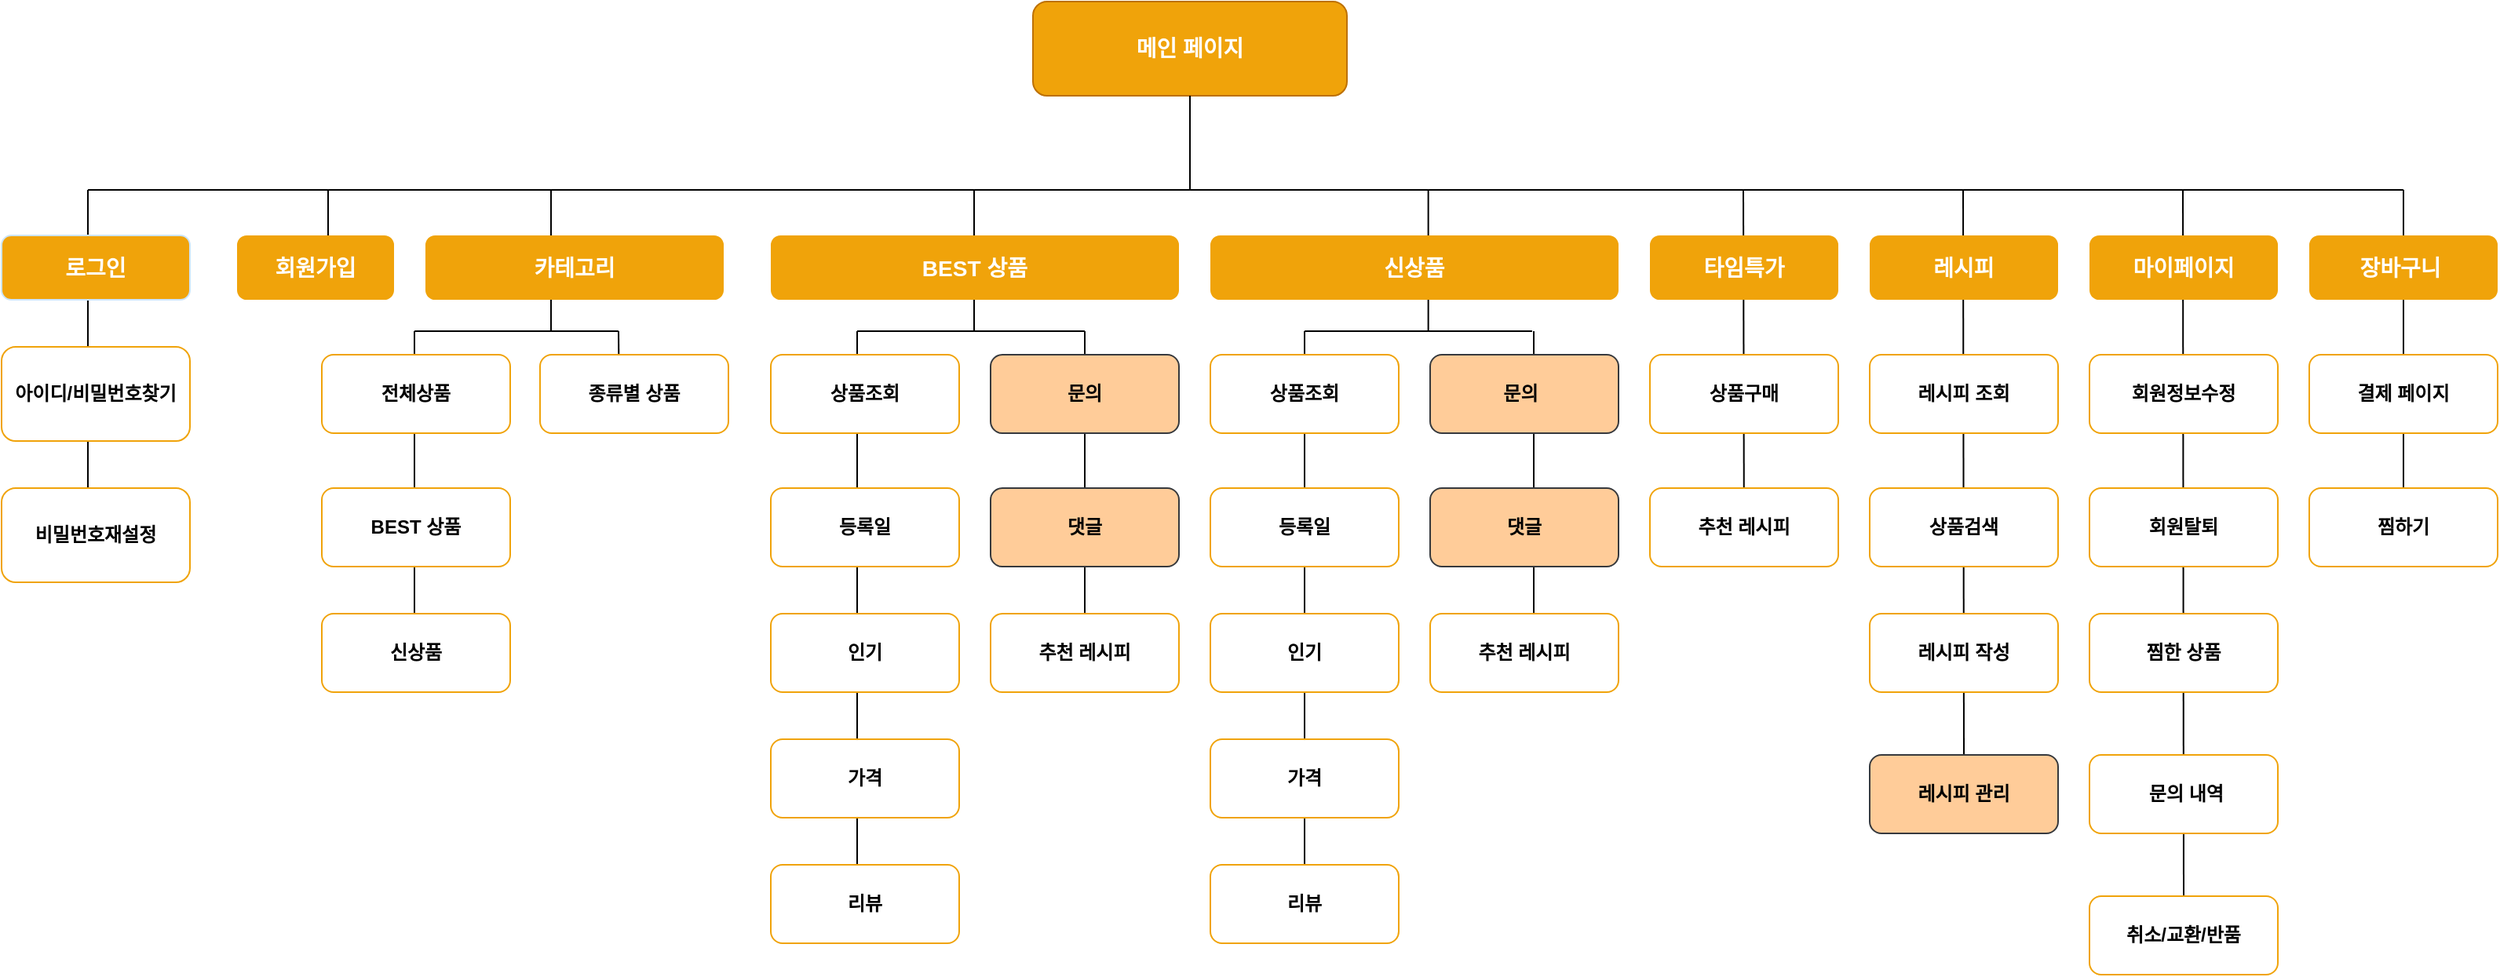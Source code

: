 <mxfile version="23.1.5" type="github">
  <diagram id="prtHgNgQTEPvFCAcTncT" name="Page-1">
    <mxGraphModel dx="1707" dy="746" grid="1" gridSize="10" guides="1" tooltips="1" connect="1" arrows="1" fold="1" page="1" pageScale="1" pageWidth="1654" pageHeight="2336" math="0" shadow="0">
      <root>
        <mxCell id="0" />
        <mxCell id="1" parent="0" />
        <mxCell id="E1q4cWO9czZsZP-2fBdB-1" value="&lt;h3&gt;&lt;font color=&quot;#ffffff&quot; style=&quot;font-size: 14px;&quot;&gt;메인 페이지&lt;/font&gt;&lt;/h3&gt;" style="rounded=1;whiteSpace=wrap;html=1;fillColor=#F0A30A;strokeColor=#BD7000;fontColor=#000000;" parent="1" vertex="1">
          <mxGeometry x="727" y="80" width="200" height="60" as="geometry" />
        </mxCell>
        <mxCell id="E1q4cWO9czZsZP-2fBdB-7" value="" style="endArrow=none;html=1;rounded=0;" parent="1" edge="1">
          <mxGeometry width="50" height="50" relative="1" as="geometry">
            <mxPoint x="125" y="200" as="sourcePoint" />
            <mxPoint x="1600" y="200" as="targetPoint" />
          </mxGeometry>
        </mxCell>
        <mxCell id="E1q4cWO9czZsZP-2fBdB-9" value="" style="endArrow=none;html=1;rounded=0;" parent="1" edge="1">
          <mxGeometry width="50" height="50" relative="1" as="geometry">
            <mxPoint x="827" y="200" as="sourcePoint" />
            <mxPoint x="827" y="140" as="targetPoint" />
          </mxGeometry>
        </mxCell>
        <mxCell id="E1q4cWO9czZsZP-2fBdB-10" value="" style="endArrow=none;html=1;rounded=0;" parent="1" edge="1">
          <mxGeometry width="50" height="50" relative="1" as="geometry">
            <mxPoint x="125" y="440" as="sourcePoint" />
            <mxPoint x="125" y="200" as="targetPoint" />
          </mxGeometry>
        </mxCell>
        <mxCell id="E1q4cWO9czZsZP-2fBdB-11" value="" style="endArrow=none;html=1;rounded=0;" parent="1" edge="1">
          <mxGeometry width="50" height="50" relative="1" as="geometry">
            <mxPoint x="278" y="260" as="sourcePoint" />
            <mxPoint x="278" y="200" as="targetPoint" />
          </mxGeometry>
        </mxCell>
        <mxCell id="E1q4cWO9czZsZP-2fBdB-19" value="&lt;h3&gt;&lt;font color=&quot;#ffffff&quot; style=&quot;font-size: 14px;&quot;&gt;로그인&lt;/font&gt;&lt;/h3&gt;" style="rounded=1;whiteSpace=wrap;html=1;fillColor=#F0A30A;strokeColor=#CCE5FF;" parent="1" vertex="1">
          <mxGeometry x="70" y="229" width="120" height="41" as="geometry" />
        </mxCell>
        <mxCell id="E1q4cWO9czZsZP-2fBdB-20" value="&lt;h3&gt;&lt;font color=&quot;#ffffff&quot; style=&quot;font-size: 14px;&quot;&gt;회원가입&lt;/font&gt;&lt;/h3&gt;" style="rounded=1;whiteSpace=wrap;html=1;fillColor=#F0A30A;strokeColor=none;" parent="1" vertex="1">
          <mxGeometry x="220" y="229" width="100" height="41" as="geometry" />
        </mxCell>
        <mxCell id="E1q4cWO9czZsZP-2fBdB-34" value="" style="endArrow=none;html=1;rounded=0;exitX=0.5;exitY=1;exitDx=0;exitDy=0;" parent="1" source="E1q4cWO9czZsZP-2fBdB-120" edge="1">
          <mxGeometry width="50" height="50" relative="1" as="geometry">
            <mxPoint x="1180" y="550" as="sourcePoint" />
            <mxPoint x="1179.5" y="200" as="targetPoint" />
          </mxGeometry>
        </mxCell>
        <mxCell id="E1q4cWO9czZsZP-2fBdB-36" value="" style="endArrow=none;html=1;rounded=0;" parent="1" edge="1">
          <mxGeometry width="50" height="50" relative="1" as="geometry">
            <mxPoint x="1320" y="560" as="sourcePoint" />
            <mxPoint x="1319.5" y="200" as="targetPoint" />
          </mxGeometry>
        </mxCell>
        <mxCell id="E1q4cWO9czZsZP-2fBdB-37" value="&lt;h3&gt;&lt;font color=&quot;#ffffff&quot;&gt;&lt;span style=&quot;font-size: 14px;&quot;&gt;레시피&lt;/span&gt;&lt;/font&gt;&lt;/h3&gt;" style="rounded=1;whiteSpace=wrap;html=1;fillColor=#F0A30A;strokeColor=none;" parent="1" vertex="1">
          <mxGeometry x="1260" y="229" width="120" height="41" as="geometry" />
        </mxCell>
        <mxCell id="E1q4cWO9czZsZP-2fBdB-38" value="&lt;font style=&quot;font-size: 12px;&quot;&gt;&lt;b&gt;아이디/비밀번호찾기&lt;/b&gt;&lt;/font&gt;" style="rounded=1;whiteSpace=wrap;html=1;strokeColor=#F0A30A;" parent="1" vertex="1">
          <mxGeometry x="70" y="300" width="120" height="60" as="geometry" />
        </mxCell>
        <mxCell id="E1q4cWO9czZsZP-2fBdB-39" value="&lt;b&gt;비밀번호재설정&lt;/b&gt;" style="rounded=1;whiteSpace=wrap;html=1;strokeColor=#F0A30A;" parent="1" vertex="1">
          <mxGeometry x="70" y="390" width="120" height="60" as="geometry" />
        </mxCell>
        <mxCell id="E1q4cWO9czZsZP-2fBdB-40" value="" style="endArrow=none;html=1;rounded=0;" parent="1" edge="1">
          <mxGeometry width="50" height="50" relative="1" as="geometry">
            <mxPoint x="1460" y="650" as="sourcePoint" />
            <mxPoint x="1459.5" y="200" as="targetPoint" />
          </mxGeometry>
        </mxCell>
        <mxCell id="E1q4cWO9czZsZP-2fBdB-43" value="" style="endArrow=none;html=1;rounded=0;" parent="1" edge="1">
          <mxGeometry width="50" height="50" relative="1" as="geometry">
            <mxPoint x="420" y="290" as="sourcePoint" />
            <mxPoint x="420" y="200" as="targetPoint" />
          </mxGeometry>
        </mxCell>
        <mxCell id="E1q4cWO9czZsZP-2fBdB-44" value="&lt;h3&gt;&lt;span style=&quot;font-size: 14px;&quot;&gt;&lt;font color=&quot;#ffffff&quot;&gt;카테고리&lt;/font&gt;&lt;/span&gt;&lt;/h3&gt;" style="rounded=1;whiteSpace=wrap;html=1;fillColor=#F0A30A;strokeColor=none;" parent="1" vertex="1">
          <mxGeometry x="340" y="229" width="190" height="41" as="geometry" />
        </mxCell>
        <mxCell id="E1q4cWO9czZsZP-2fBdB-46" value="" style="endArrow=none;html=1;rounded=0;" parent="1" edge="1">
          <mxGeometry width="50" height="50" relative="1" as="geometry">
            <mxPoint x="333" y="290" as="sourcePoint" />
            <mxPoint x="463" y="290" as="targetPoint" />
          </mxGeometry>
        </mxCell>
        <mxCell id="E1q4cWO9czZsZP-2fBdB-48" value="" style="endArrow=none;html=1;rounded=0;exitX=0.422;exitY=0.972;exitDx=0;exitDy=0;exitPerimeter=0;" parent="1" edge="1">
          <mxGeometry width="50" height="50" relative="1" as="geometry">
            <mxPoint x="463.64" y="353.6" as="sourcePoint" />
            <mxPoint x="463" y="290" as="targetPoint" />
          </mxGeometry>
        </mxCell>
        <mxCell id="E1q4cWO9czZsZP-2fBdB-49" value="&lt;b&gt;종류별 상품&lt;/b&gt;" style="rounded=1;whiteSpace=wrap;html=1;strokeColor=#F0A30A;" parent="1" vertex="1">
          <mxGeometry x="413" y="305" width="120" height="50" as="geometry" />
        </mxCell>
        <mxCell id="E1q4cWO9czZsZP-2fBdB-57" value="" style="endArrow=none;html=1;rounded=0;exitX=0.5;exitY=1;exitDx=0;exitDy=0;" parent="1" source="E1q4cWO9czZsZP-2fBdB-83" edge="1">
          <mxGeometry width="50" height="50" relative="1" as="geometry">
            <mxPoint x="760" y="630" as="sourcePoint" />
            <mxPoint x="760" y="290" as="targetPoint" />
            <Array as="points" />
          </mxGeometry>
        </mxCell>
        <mxCell id="E1q4cWO9czZsZP-2fBdB-60" value="" style="endArrow=none;html=1;rounded=0;exitX=0.5;exitY=1;exitDx=0;exitDy=0;" parent="1" edge="1">
          <mxGeometry width="50" height="50" relative="1" as="geometry">
            <mxPoint x="333" y="520" as="sourcePoint" />
            <mxPoint x="333" y="290" as="targetPoint" />
          </mxGeometry>
        </mxCell>
        <mxCell id="E1q4cWO9czZsZP-2fBdB-61" value="&lt;b&gt;전체상품&lt;/b&gt;" style="rounded=1;whiteSpace=wrap;html=1;strokeColor=#F0A30A;" parent="1" vertex="1">
          <mxGeometry x="274" y="305" width="120" height="50" as="geometry" />
        </mxCell>
        <mxCell id="E1q4cWO9czZsZP-2fBdB-62" value="&lt;b&gt;BEST 상품&lt;/b&gt;" style="rounded=1;whiteSpace=wrap;html=1;strokeColor=#F0A30A;" parent="1" vertex="1">
          <mxGeometry x="274" y="390" width="120" height="50" as="geometry" />
        </mxCell>
        <mxCell id="E1q4cWO9czZsZP-2fBdB-63" value="&lt;b&gt;신상품&lt;/b&gt;" style="rounded=1;whiteSpace=wrap;html=1;strokeColor=#F0A30A;" parent="1" vertex="1">
          <mxGeometry x="274" y="470" width="120" height="50" as="geometry" />
        </mxCell>
        <mxCell id="E1q4cWO9czZsZP-2fBdB-70" value="" style="endArrow=none;html=1;rounded=0;" parent="1" edge="1">
          <mxGeometry width="50" height="50" relative="1" as="geometry">
            <mxPoint x="615" y="640" as="sourcePoint" />
            <mxPoint x="615" y="290" as="targetPoint" />
            <Array as="points" />
          </mxGeometry>
        </mxCell>
        <mxCell id="E1q4cWO9czZsZP-2fBdB-72" value="&lt;h3&gt;&lt;font color=&quot;#ffffff&quot;&gt;&lt;span style=&quot;font-size: 14px;&quot;&gt;마이페이지&lt;/span&gt;&lt;/font&gt;&lt;/h3&gt;" style="rounded=1;whiteSpace=wrap;html=1;fillColor=#F0A30A;strokeColor=none;" parent="1" vertex="1">
          <mxGeometry x="1400" y="229" width="120" height="41" as="geometry" />
        </mxCell>
        <mxCell id="E1q4cWO9czZsZP-2fBdB-74" value="&lt;b&gt;상품조회&lt;/b&gt;" style="rounded=1;whiteSpace=wrap;html=1;strokeColor=#F0A30A;" parent="1" vertex="1">
          <mxGeometry x="560" y="305" width="120" height="50" as="geometry" />
        </mxCell>
        <mxCell id="E1q4cWO9czZsZP-2fBdB-75" value="&lt;b&gt;등록일&lt;/b&gt;" style="rounded=1;whiteSpace=wrap;html=1;strokeColor=#F0A30A;" parent="1" vertex="1">
          <mxGeometry x="560" y="390" width="120" height="50" as="geometry" />
        </mxCell>
        <mxCell id="E1q4cWO9czZsZP-2fBdB-76" value="&lt;b&gt;인기&lt;/b&gt;" style="rounded=1;whiteSpace=wrap;html=1;strokeColor=#F0A30A;" parent="1" vertex="1">
          <mxGeometry x="560" y="470" width="120" height="50" as="geometry" />
        </mxCell>
        <mxCell id="E1q4cWO9czZsZP-2fBdB-78" value="&lt;b&gt;가격&lt;/b&gt;" style="rounded=1;whiteSpace=wrap;html=1;strokeColor=#F0A30A;" parent="1" vertex="1">
          <mxGeometry x="560" y="550" width="120" height="50" as="geometry" />
        </mxCell>
        <mxCell id="E1q4cWO9czZsZP-2fBdB-81" value="&lt;b&gt;문의&lt;/b&gt;" style="rounded=1;whiteSpace=wrap;html=1;strokeColor=#36393d;fillColor=#ffcc99;" parent="1" vertex="1">
          <mxGeometry x="700" y="305" width="120" height="50" as="geometry" />
        </mxCell>
        <mxCell id="E1q4cWO9czZsZP-2fBdB-82" value="&lt;b&gt;댓글&lt;/b&gt;" style="rounded=1;whiteSpace=wrap;html=1;strokeColor=#36393d;fillColor=#ffcc99;" parent="1" vertex="1">
          <mxGeometry x="700" y="390" width="120" height="50" as="geometry" />
        </mxCell>
        <mxCell id="E1q4cWO9czZsZP-2fBdB-83" value="&lt;b&gt;추천 레시피&lt;/b&gt;" style="rounded=1;whiteSpace=wrap;html=1;strokeColor=#F0A30A;" parent="1" vertex="1">
          <mxGeometry x="700" y="470" width="120" height="50" as="geometry" />
        </mxCell>
        <mxCell id="E1q4cWO9czZsZP-2fBdB-87" value="&lt;h3&gt;&lt;font color=&quot;#ffffff&quot;&gt;&lt;span style=&quot;font-size: 14px;&quot;&gt;타임특가&lt;/span&gt;&lt;/font&gt;&lt;/h3&gt;" style="rounded=1;whiteSpace=wrap;html=1;fillColor=#F0A30A;strokeColor=none;" parent="1" vertex="1">
          <mxGeometry x="1120" y="229" width="120" height="41" as="geometry" />
        </mxCell>
        <mxCell id="E1q4cWO9czZsZP-2fBdB-92" value="&lt;b&gt;리뷰&lt;/b&gt;" style="rounded=1;whiteSpace=wrap;html=1;strokeColor=#F0A30A;" parent="1" vertex="1">
          <mxGeometry x="560" y="630" width="120" height="50" as="geometry" />
        </mxCell>
        <mxCell id="E1q4cWO9czZsZP-2fBdB-95" value="" style="endArrow=none;html=1;rounded=0;" parent="1" edge="1">
          <mxGeometry width="50" height="50" relative="1" as="geometry">
            <mxPoint x="615" y="290" as="sourcePoint" />
            <mxPoint x="760" y="290" as="targetPoint" />
          </mxGeometry>
        </mxCell>
        <mxCell id="E1q4cWO9czZsZP-2fBdB-96" value="" style="endArrow=none;html=1;rounded=0;" parent="1" edge="1">
          <mxGeometry width="50" height="50" relative="1" as="geometry">
            <mxPoint x="689.5" y="290" as="sourcePoint" />
            <mxPoint x="689.5" y="200" as="targetPoint" />
          </mxGeometry>
        </mxCell>
        <mxCell id="E1q4cWO9czZsZP-2fBdB-97" value="&lt;h3 style=&quot;border-color: var(--border-color);&quot;&gt;&lt;font color=&quot;#ffffff&quot;&gt;BEST 상품&lt;/font&gt;&lt;/h3&gt;" style="rounded=1;whiteSpace=wrap;html=1;fillColor=#F0A30A;strokeColor=none;" parent="1" vertex="1">
          <mxGeometry x="560" y="229" width="260" height="41" as="geometry" />
        </mxCell>
        <mxCell id="E1q4cWO9czZsZP-2fBdB-99" value="" style="endArrow=none;html=1;rounded=0;" parent="1" edge="1">
          <mxGeometry width="50" height="50" relative="1" as="geometry">
            <mxPoint x="978.82" y="290" as="sourcePoint" />
            <mxPoint x="978.82" y="200" as="targetPoint" />
          </mxGeometry>
        </mxCell>
        <mxCell id="E1q4cWO9czZsZP-2fBdB-100" value="&lt;h3&gt;&lt;font color=&quot;#ffffff&quot;&gt;&lt;span style=&quot;font-size: 14px;&quot;&gt;신상품&lt;/span&gt;&lt;/font&gt;&lt;/h3&gt;" style="rounded=1;whiteSpace=wrap;html=1;fillColor=#F0A30A;strokeColor=none;" parent="1" vertex="1">
          <mxGeometry x="840" y="229" width="260" height="41" as="geometry" />
        </mxCell>
        <mxCell id="E1q4cWO9czZsZP-2fBdB-101" value="" style="endArrow=none;html=1;rounded=0;" parent="1" edge="1">
          <mxGeometry width="50" height="50" relative="1" as="geometry">
            <mxPoint x="900" y="290" as="sourcePoint" />
            <mxPoint x="1045" y="290" as="targetPoint" />
          </mxGeometry>
        </mxCell>
        <mxCell id="E1q4cWO9czZsZP-2fBdB-102" value="" style="endArrow=none;html=1;rounded=0;exitX=0.5;exitY=0;exitDx=0;exitDy=0;" parent="1" edge="1">
          <mxGeometry width="50" height="50" relative="1" as="geometry">
            <mxPoint x="900" y="630" as="sourcePoint" />
            <mxPoint x="900" y="290" as="targetPoint" />
            <Array as="points" />
          </mxGeometry>
        </mxCell>
        <mxCell id="E1q4cWO9czZsZP-2fBdB-106" value="" style="endArrow=none;html=1;rounded=0;exitX=0.55;exitY=1;exitDx=0;exitDy=0;exitPerimeter=0;" parent="1" source="E1q4cWO9czZsZP-2fBdB-114" edge="1">
          <mxGeometry width="50" height="50" relative="1" as="geometry">
            <mxPoint x="1046" y="560" as="sourcePoint" />
            <mxPoint x="1046" y="290" as="targetPoint" />
            <Array as="points" />
          </mxGeometry>
        </mxCell>
        <mxCell id="E1q4cWO9czZsZP-2fBdB-107" value="&lt;b&gt;상품조회&lt;/b&gt;" style="rounded=1;whiteSpace=wrap;html=1;strokeColor=#F0A30A;" parent="1" vertex="1">
          <mxGeometry x="840" y="305" width="120" height="50" as="geometry" />
        </mxCell>
        <mxCell id="E1q4cWO9czZsZP-2fBdB-108" value="&lt;b&gt;등록일&lt;/b&gt;" style="rounded=1;whiteSpace=wrap;html=1;strokeColor=#F0A30A;" parent="1" vertex="1">
          <mxGeometry x="840" y="390" width="120" height="50" as="geometry" />
        </mxCell>
        <mxCell id="E1q4cWO9czZsZP-2fBdB-109" value="&lt;b&gt;인기&lt;/b&gt;" style="rounded=1;whiteSpace=wrap;html=1;strokeColor=#F0A30A;" parent="1" vertex="1">
          <mxGeometry x="840" y="470" width="120" height="50" as="geometry" />
        </mxCell>
        <mxCell id="E1q4cWO9czZsZP-2fBdB-110" value="&lt;b&gt;가격&lt;/b&gt;" style="rounded=1;whiteSpace=wrap;html=1;strokeColor=#F0A30A;" parent="1" vertex="1">
          <mxGeometry x="840" y="550" width="120" height="50" as="geometry" />
        </mxCell>
        <mxCell id="E1q4cWO9czZsZP-2fBdB-111" value="&lt;b&gt;리뷰&lt;/b&gt;" style="rounded=1;whiteSpace=wrap;html=1;strokeColor=#F0A30A;" parent="1" vertex="1">
          <mxGeometry x="840" y="630" width="120" height="50" as="geometry" />
        </mxCell>
        <mxCell id="E1q4cWO9czZsZP-2fBdB-112" value="&lt;b&gt;문의&lt;span style=&quot;white-space: pre;&quot;&gt;&#x9;&lt;/span&gt;&lt;/b&gt;" style="rounded=1;whiteSpace=wrap;html=1;strokeColor=#36393d;fillColor=#ffcc99;" parent="1" vertex="1">
          <mxGeometry x="980" y="305" width="120" height="50" as="geometry" />
        </mxCell>
        <mxCell id="E1q4cWO9czZsZP-2fBdB-113" value="&lt;b&gt;댓글&lt;/b&gt;" style="rounded=1;whiteSpace=wrap;html=1;strokeColor=#36393d;fillColor=#ffcc99;" parent="1" vertex="1">
          <mxGeometry x="980" y="390" width="120" height="50" as="geometry" />
        </mxCell>
        <mxCell id="E1q4cWO9czZsZP-2fBdB-114" value="&lt;b&gt;추천 레시피&lt;/b&gt;" style="rounded=1;whiteSpace=wrap;html=1;strokeColor=#F0A30A;" parent="1" vertex="1">
          <mxGeometry x="980" y="470" width="120" height="50" as="geometry" />
        </mxCell>
        <mxCell id="E1q4cWO9czZsZP-2fBdB-119" value="&lt;b&gt;상품구매&lt;/b&gt;" style="rounded=1;whiteSpace=wrap;html=1;strokeColor=#F0A30A;" parent="1" vertex="1">
          <mxGeometry x="1120" y="305" width="120" height="50" as="geometry" />
        </mxCell>
        <mxCell id="E1q4cWO9czZsZP-2fBdB-120" value="&lt;b&gt;추천 레시피&lt;/b&gt;" style="rounded=1;whiteSpace=wrap;html=1;strokeColor=#F0A30A;" parent="1" vertex="1">
          <mxGeometry x="1120" y="390" width="120" height="50" as="geometry" />
        </mxCell>
        <mxCell id="E1q4cWO9czZsZP-2fBdB-121" value="&lt;b&gt;레시피 조회&lt;/b&gt;" style="rounded=1;whiteSpace=wrap;html=1;strokeColor=#F0A30A;" parent="1" vertex="1">
          <mxGeometry x="1260" y="305" width="120" height="50" as="geometry" />
        </mxCell>
        <mxCell id="E1q4cWO9czZsZP-2fBdB-122" value="&lt;b&gt;상품검색&lt;/b&gt;" style="rounded=1;whiteSpace=wrap;html=1;strokeColor=#F0A30A;" parent="1" vertex="1">
          <mxGeometry x="1260" y="390" width="120" height="50" as="geometry" />
        </mxCell>
        <mxCell id="E1q4cWO9czZsZP-2fBdB-123" value="&lt;b&gt;레시피 작성&lt;/b&gt;" style="rounded=1;whiteSpace=wrap;html=1;strokeColor=#F0A30A;" parent="1" vertex="1">
          <mxGeometry x="1260" y="470" width="120" height="50" as="geometry" />
        </mxCell>
        <mxCell id="E1q4cWO9czZsZP-2fBdB-124" value="&lt;b&gt;회원정보수정&lt;/b&gt;" style="rounded=1;whiteSpace=wrap;html=1;strokeColor=#F0A30A;" parent="1" vertex="1">
          <mxGeometry x="1400" y="305" width="120" height="50" as="geometry" />
        </mxCell>
        <mxCell id="E1q4cWO9czZsZP-2fBdB-126" value="&lt;b&gt;회원탈퇴&lt;/b&gt;" style="rounded=1;whiteSpace=wrap;html=1;strokeColor=#F0A30A;" parent="1" vertex="1">
          <mxGeometry x="1400" y="390" width="120" height="50" as="geometry" />
        </mxCell>
        <mxCell id="E1q4cWO9czZsZP-2fBdB-127" value="&lt;b&gt;찜한 상품&lt;/b&gt;" style="rounded=1;whiteSpace=wrap;html=1;strokeColor=#F0A30A;" parent="1" vertex="1">
          <mxGeometry x="1400" y="470" width="120" height="50" as="geometry" />
        </mxCell>
        <mxCell id="E1q4cWO9czZsZP-2fBdB-128" value="&lt;b&gt;&amp;nbsp;문의 내역&lt;/b&gt;" style="rounded=1;whiteSpace=wrap;html=1;strokeColor=#F0A30A;" parent="1" vertex="1">
          <mxGeometry x="1400" y="560" width="120" height="50" as="geometry" />
        </mxCell>
        <mxCell id="E1q4cWO9czZsZP-2fBdB-129" value="&lt;b&gt;취소/교환/반품&lt;/b&gt;" style="rounded=1;whiteSpace=wrap;html=1;strokeColor=#F0A30A;" parent="1" vertex="1">
          <mxGeometry x="1400" y="650" width="120" height="50" as="geometry" />
        </mxCell>
        <mxCell id="E1q4cWO9czZsZP-2fBdB-130" value="&lt;b&gt;레시피 관리&lt;/b&gt;" style="rounded=1;whiteSpace=wrap;html=1;strokeColor=#36393d;fillColor=#ffcc99;" parent="1" vertex="1">
          <mxGeometry x="1260" y="560" width="120" height="50" as="geometry" />
        </mxCell>
        <mxCell id="E1q4cWO9czZsZP-2fBdB-131" value="" style="endArrow=none;html=1;rounded=0;exitX=0.5;exitY=1;exitDx=0;exitDy=0;exitPerimeter=0;" parent="1" source="E1q4cWO9czZsZP-2fBdB-134" edge="1">
          <mxGeometry width="50" height="50" relative="1" as="geometry">
            <mxPoint x="1600.5" y="650" as="sourcePoint" />
            <mxPoint x="1600" y="200" as="targetPoint" />
          </mxGeometry>
        </mxCell>
        <mxCell id="E1q4cWO9czZsZP-2fBdB-132" value="&lt;h3&gt;&lt;font color=&quot;#ffffff&quot;&gt;&lt;span style=&quot;font-size: 14px;&quot;&gt;장바구니&amp;nbsp;&lt;/span&gt;&lt;/font&gt;&lt;/h3&gt;" style="rounded=1;whiteSpace=wrap;html=1;fillColor=#F0A30A;strokeColor=none;" parent="1" vertex="1">
          <mxGeometry x="1540" y="229" width="120" height="41" as="geometry" />
        </mxCell>
        <mxCell id="E1q4cWO9czZsZP-2fBdB-133" value="&lt;b&gt;결제 페이지&lt;/b&gt;" style="rounded=1;whiteSpace=wrap;html=1;strokeColor=#F0A30A;" parent="1" vertex="1">
          <mxGeometry x="1540" y="305" width="120" height="50" as="geometry" />
        </mxCell>
        <mxCell id="E1q4cWO9czZsZP-2fBdB-134" value="&lt;b&gt;찜하기&lt;/b&gt;" style="rounded=1;whiteSpace=wrap;html=1;strokeColor=#F0A30A;" parent="1" vertex="1">
          <mxGeometry x="1540" y="390" width="120" height="50" as="geometry" />
        </mxCell>
      </root>
    </mxGraphModel>
  </diagram>
</mxfile>
